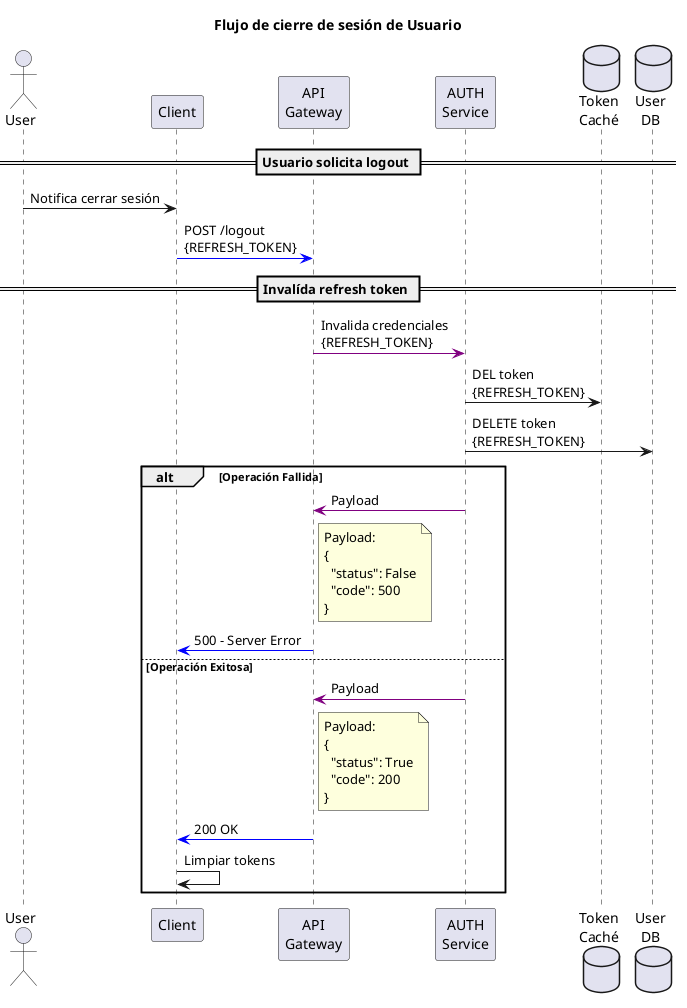 @startuml

title "Flujo de cierre de sesión de Usuario"


actor User as user
participant "Client" as client
participant "API\nGateway" as gateway
participant "AUTH\nService" as auth

database "Token\nCaché" as tokenCache
database "User\nDB" as userDB


== Usuario solicita logout ==

user->client: Notifica cerrar sesión
client-[#blue]>gateway: POST /logout\n{REFRESH_TOKEN}


== Invalída refresh token ==

gateway-[#purple]>auth: Invalida credenciales\n{REFRESH_TOKEN}
auth->tokenCache: DEL token\n{REFRESH_TOKEN}
auth->userDB: DELETE token\n{REFRESH_TOKEN}

alt Operación Fallida
  auth-[#purple]>gateway: Payload
  
  note right gateway
    Payload:
    {
      "status": False
      "code": 500
    }
    end note
    
  gateway-[#blue]>client: 500 - Server Error

else Operación Exitosa
  auth-[#purple]>gateway: Payload
  
  note right gateway
    Payload:
    {
      "status": True
      "code": 200
    }
    end note
  
  gateway-[#blue]>client: 200 OK
  client->client: Limpiar tokens
end

@enduml